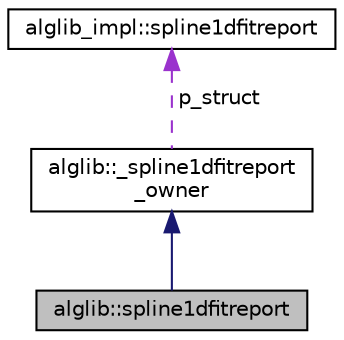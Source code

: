 digraph "alglib::spline1dfitreport"
{
  edge [fontname="Helvetica",fontsize="10",labelfontname="Helvetica",labelfontsize="10"];
  node [fontname="Helvetica",fontsize="10",shape=record];
  Node2 [label="alglib::spline1dfitreport",height=0.2,width=0.4,color="black", fillcolor="grey75", style="filled", fontcolor="black"];
  Node3 -> Node2 [dir="back",color="midnightblue",fontsize="10",style="solid",fontname="Helvetica"];
  Node3 [label="alglib::_spline1dfitreport\l_owner",height=0.2,width=0.4,color="black", fillcolor="white", style="filled",URL="$classalglib_1_1__spline1dfitreport__owner.html"];
  Node4 -> Node3 [dir="back",color="darkorchid3",fontsize="10",style="dashed",label=" p_struct" ,fontname="Helvetica"];
  Node4 [label="alglib_impl::spline1dfitreport",height=0.2,width=0.4,color="black", fillcolor="white", style="filled",URL="$structalglib__impl_1_1spline1dfitreport.html"];
}
